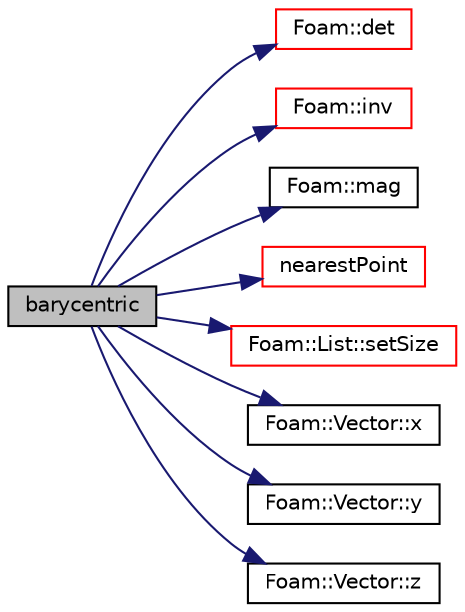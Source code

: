 digraph "barycentric"
{
  bgcolor="transparent";
  edge [fontname="Helvetica",fontsize="10",labelfontname="Helvetica",labelfontsize="10"];
  node [fontname="Helvetica",fontsize="10",shape=record];
  rankdir="LR";
  Node1 [label="barycentric",height=0.2,width=0.4,color="black", fillcolor="grey75", style="filled", fontcolor="black"];
  Node1 -> Node2 [color="midnightblue",fontsize="10",style="solid",fontname="Helvetica"];
  Node2 [label="Foam::det",height=0.2,width=0.4,color="red",URL="$a10887.html#a0661214f1c72feedb965c88d685f8036"];
  Node1 -> Node3 [color="midnightblue",fontsize="10",style="solid",fontname="Helvetica"];
  Node3 [label="Foam::inv",height=0.2,width=0.4,color="red",URL="$a10887.html#ac51979edadae5b8ade119dd30b88e381"];
  Node1 -> Node4 [color="midnightblue",fontsize="10",style="solid",fontname="Helvetica"];
  Node4 [label="Foam::mag",height=0.2,width=0.4,color="black",URL="$a10887.html#a929da2a3fdcf3dacbbe0487d3a330dae"];
  Node1 -> Node5 [color="midnightblue",fontsize="10",style="solid",fontname="Helvetica"];
  Node5 [label="nearestPoint",height=0.2,width=0.4,color="red",URL="$a02660.html#ad2a728428db89fbe441f66a06ebfca16",tooltip="Return nearest point to p on tetrahedron. Is p itself. "];
  Node1 -> Node6 [color="midnightblue",fontsize="10",style="solid",fontname="Helvetica"];
  Node6 [label="Foam::List::setSize",height=0.2,width=0.4,color="red",URL="$a01392.html#aedb985ffeaf1bdbfeccc2a8730405703",tooltip="Reset size of List. "];
  Node1 -> Node7 [color="midnightblue",fontsize="10",style="solid",fontname="Helvetica"];
  Node7 [label="Foam::Vector::x",height=0.2,width=0.4,color="black",URL="$a02898.html#aeb7dc4a97968c543f58f9c7082e55757"];
  Node1 -> Node8 [color="midnightblue",fontsize="10",style="solid",fontname="Helvetica"];
  Node8 [label="Foam::Vector::y",height=0.2,width=0.4,color="black",URL="$a02898.html#a77c00b469d89c23bd35d2eb236140f70"];
  Node1 -> Node9 [color="midnightblue",fontsize="10",style="solid",fontname="Helvetica"];
  Node9 [label="Foam::Vector::z",height=0.2,width=0.4,color="black",URL="$a02898.html#ac72a74f7dde9500927f63515c3f0a2f3"];
}
